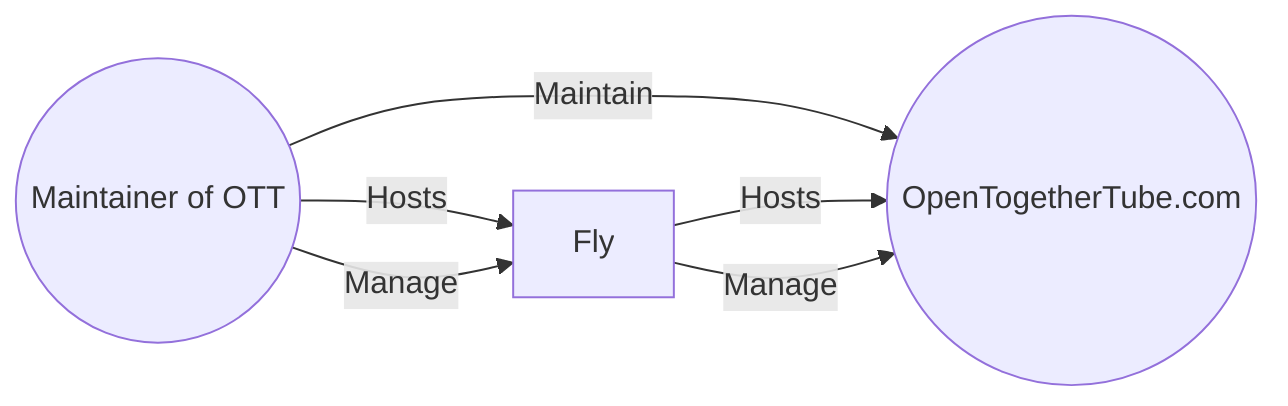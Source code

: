graph LR
Maintainer((Maintainer of OTT))
Website((OpenTogetherTube.com))

Maintainer -- Hosts --> Fly
Maintainer -- Maintain --> Website
Maintainer -- Manage --> Fly
Fly -- Hosts --> Website
Fly -- Manage --> Website